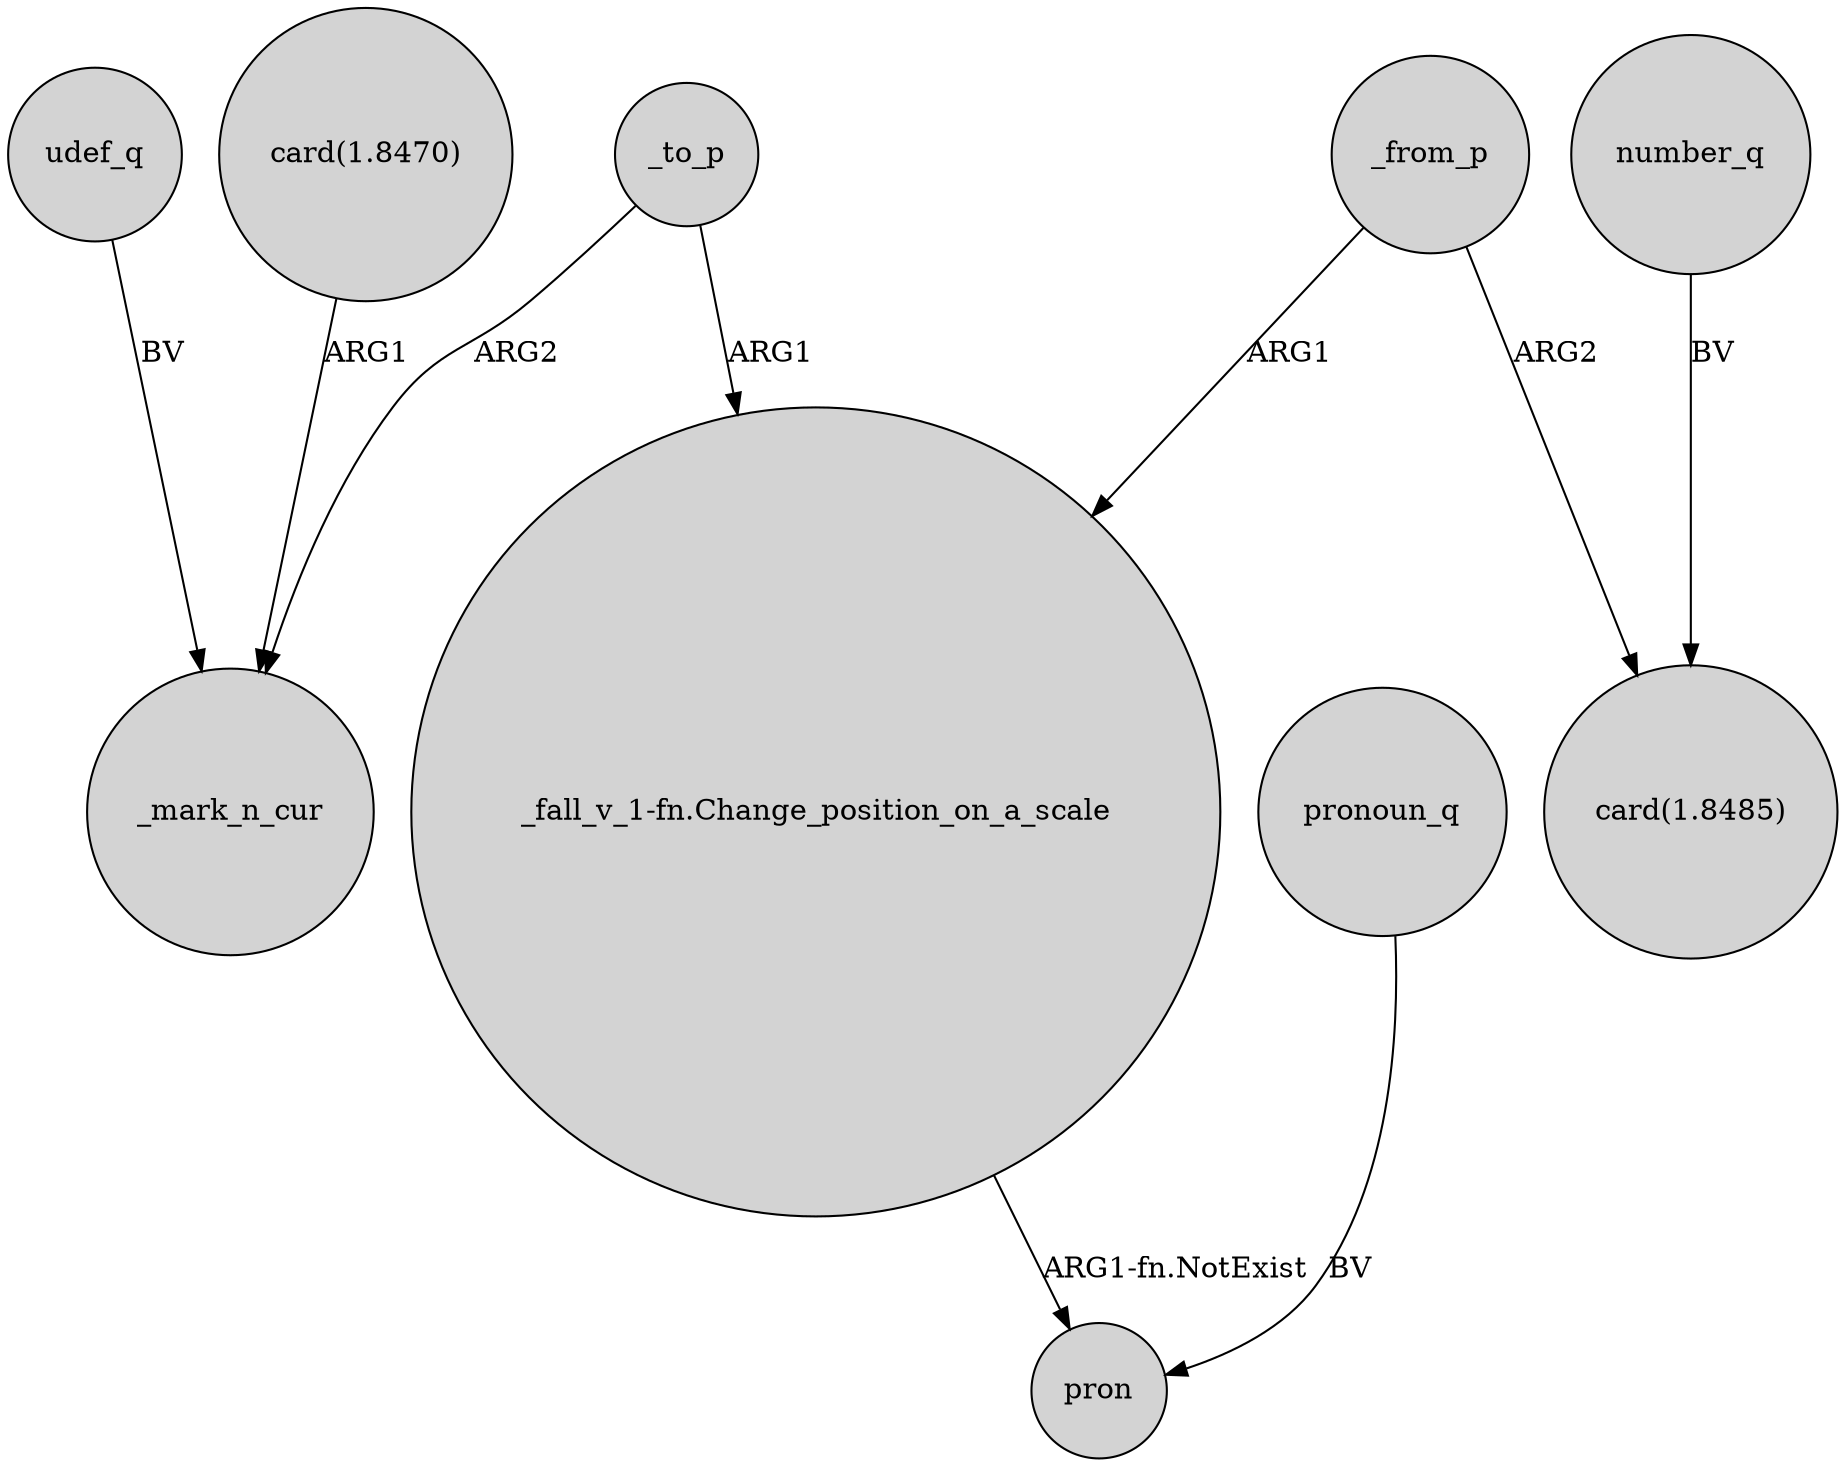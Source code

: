 digraph {
	node [shape=circle style=filled]
	udef_q -> _mark_n_cur [label=BV]
	number_q -> "card(1.8485)" [label=BV]
	_from_p -> "card(1.8485)" [label=ARG2]
	_from_p -> "_fall_v_1-fn.Change_position_on_a_scale" [label=ARG1]
	_to_p -> _mark_n_cur [label=ARG2]
	_to_p -> "_fall_v_1-fn.Change_position_on_a_scale" [label=ARG1]
	"_fall_v_1-fn.Change_position_on_a_scale" -> pron [label="ARG1-fn.NotExist"]
	"card(1.8470)" -> _mark_n_cur [label=ARG1]
	pronoun_q -> pron [label=BV]
}
